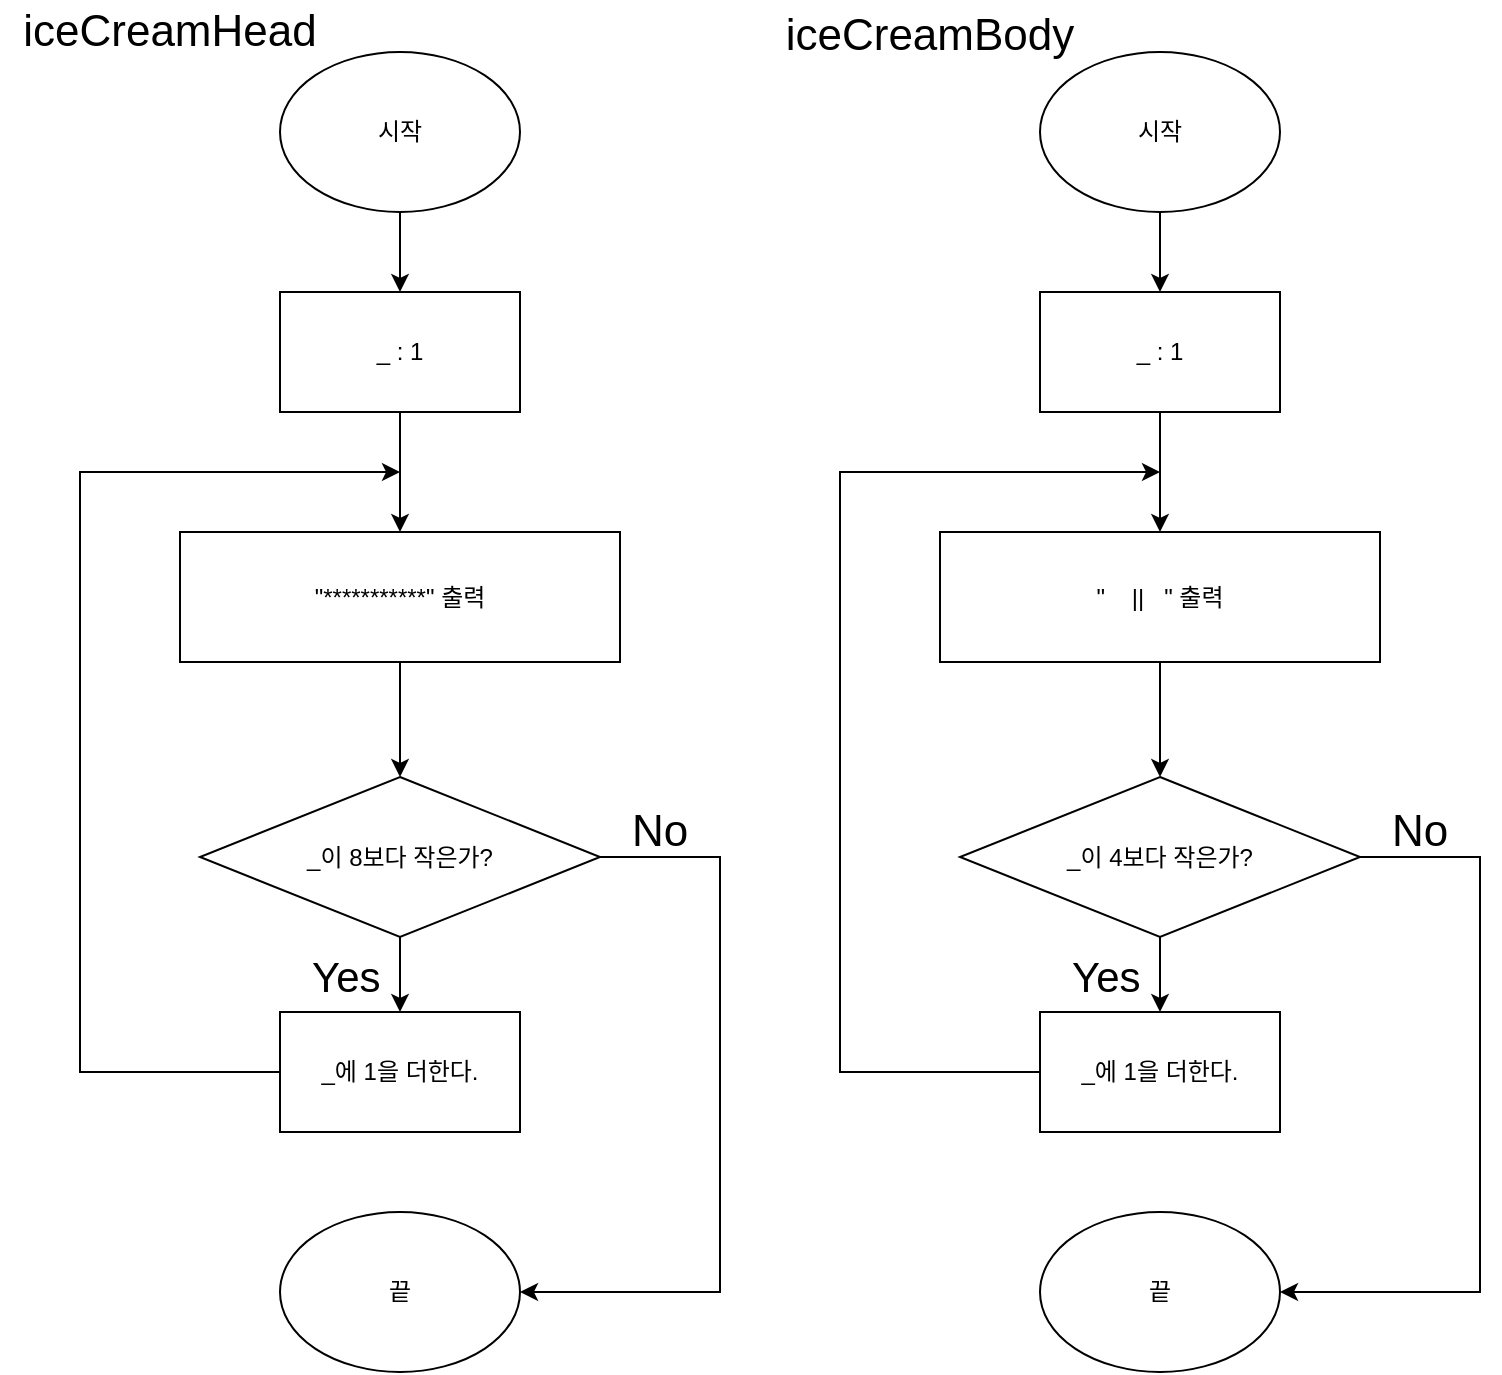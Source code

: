 <mxfile version="20.8.23" type="github">
  <diagram id="C5RBs43oDa-KdzZeNtuy" name="Page-1">
    <mxGraphModel dx="890" dy="741" grid="1" gridSize="10" guides="1" tooltips="1" connect="1" arrows="1" fold="1" page="1" pageScale="1" pageWidth="827" pageHeight="1169" math="0" shadow="0">
      <root>
        <mxCell id="WIyWlLk6GJQsqaUBKTNV-0" />
        <mxCell id="WIyWlLk6GJQsqaUBKTNV-1" parent="WIyWlLk6GJQsqaUBKTNV-0" />
        <mxCell id="4zAdFhKJZDpfCJAiGH-f-0" value="" style="edgeStyle=orthogonalEdgeStyle;rounded=0;orthogonalLoop=1;jettySize=auto;html=1;" edge="1" parent="WIyWlLk6GJQsqaUBKTNV-1" source="4zAdFhKJZDpfCJAiGH-f-1" target="4zAdFhKJZDpfCJAiGH-f-3">
          <mxGeometry relative="1" as="geometry" />
        </mxCell>
        <mxCell id="4zAdFhKJZDpfCJAiGH-f-1" value="시작" style="ellipse;whiteSpace=wrap;html=1;" vertex="1" parent="WIyWlLk6GJQsqaUBKTNV-1">
          <mxGeometry x="180" y="80" width="120" height="80" as="geometry" />
        </mxCell>
        <mxCell id="4zAdFhKJZDpfCJAiGH-f-2" value="" style="edgeStyle=orthogonalEdgeStyle;rounded=0;orthogonalLoop=1;jettySize=auto;html=1;" edge="1" parent="WIyWlLk6GJQsqaUBKTNV-1" source="4zAdFhKJZDpfCJAiGH-f-3" target="4zAdFhKJZDpfCJAiGH-f-5">
          <mxGeometry relative="1" as="geometry" />
        </mxCell>
        <mxCell id="4zAdFhKJZDpfCJAiGH-f-3" value="_ : 1" style="whiteSpace=wrap;html=1;" vertex="1" parent="WIyWlLk6GJQsqaUBKTNV-1">
          <mxGeometry x="180" y="200" width="120" height="60" as="geometry" />
        </mxCell>
        <mxCell id="4zAdFhKJZDpfCJAiGH-f-4" value="" style="edgeStyle=orthogonalEdgeStyle;rounded=0;orthogonalLoop=1;jettySize=auto;html=1;" edge="1" parent="WIyWlLk6GJQsqaUBKTNV-1" source="4zAdFhKJZDpfCJAiGH-f-5" target="4zAdFhKJZDpfCJAiGH-f-8">
          <mxGeometry relative="1" as="geometry" />
        </mxCell>
        <mxCell id="4zAdFhKJZDpfCJAiGH-f-5" value="&quot;***********&quot; 출력" style="whiteSpace=wrap;html=1;" vertex="1" parent="WIyWlLk6GJQsqaUBKTNV-1">
          <mxGeometry x="130" y="320" width="220" height="65" as="geometry" />
        </mxCell>
        <mxCell id="4zAdFhKJZDpfCJAiGH-f-6" value="" style="edgeStyle=orthogonalEdgeStyle;rounded=0;orthogonalLoop=1;jettySize=auto;html=1;" edge="1" parent="WIyWlLk6GJQsqaUBKTNV-1" source="4zAdFhKJZDpfCJAiGH-f-8" target="4zAdFhKJZDpfCJAiGH-f-10">
          <mxGeometry relative="1" as="geometry" />
        </mxCell>
        <mxCell id="4zAdFhKJZDpfCJAiGH-f-7" style="edgeStyle=orthogonalEdgeStyle;rounded=0;orthogonalLoop=1;jettySize=auto;html=1;exitX=1;exitY=0.5;exitDx=0;exitDy=0;entryX=1;entryY=0.5;entryDx=0;entryDy=0;" edge="1" parent="WIyWlLk6GJQsqaUBKTNV-1" source="4zAdFhKJZDpfCJAiGH-f-8" target="4zAdFhKJZDpfCJAiGH-f-11">
          <mxGeometry relative="1" as="geometry">
            <mxPoint x="390" y="847" as="targetPoint" />
            <Array as="points">
              <mxPoint x="400" y="483" />
              <mxPoint x="400" y="700" />
            </Array>
          </mxGeometry>
        </mxCell>
        <mxCell id="4zAdFhKJZDpfCJAiGH-f-8" value="_이 8보다 작은가?" style="rhombus;whiteSpace=wrap;html=1;" vertex="1" parent="WIyWlLk6GJQsqaUBKTNV-1">
          <mxGeometry x="140" y="442.5" width="200" height="80" as="geometry" />
        </mxCell>
        <mxCell id="4zAdFhKJZDpfCJAiGH-f-9" style="edgeStyle=orthogonalEdgeStyle;rounded=0;orthogonalLoop=1;jettySize=auto;html=1;exitX=0;exitY=0.5;exitDx=0;exitDy=0;" edge="1" parent="WIyWlLk6GJQsqaUBKTNV-1" source="4zAdFhKJZDpfCJAiGH-f-10">
          <mxGeometry relative="1" as="geometry">
            <mxPoint x="240" y="290" as="targetPoint" />
            <Array as="points">
              <mxPoint x="80" y="590" />
              <mxPoint x="80" y="290" />
            </Array>
          </mxGeometry>
        </mxCell>
        <mxCell id="4zAdFhKJZDpfCJAiGH-f-10" value="_에 1을 더한다." style="whiteSpace=wrap;html=1;" vertex="1" parent="WIyWlLk6GJQsqaUBKTNV-1">
          <mxGeometry x="180" y="560" width="120" height="60" as="geometry" />
        </mxCell>
        <mxCell id="4zAdFhKJZDpfCJAiGH-f-11" value="끝" style="ellipse;whiteSpace=wrap;html=1;" vertex="1" parent="WIyWlLk6GJQsqaUBKTNV-1">
          <mxGeometry x="180" y="660" width="120" height="80" as="geometry" />
        </mxCell>
        <mxCell id="4zAdFhKJZDpfCJAiGH-f-12" value="&lt;font style=&quot;font-size: 21px;&quot;&gt;Yes&lt;/font&gt;" style="text;strokeColor=none;fillColor=none;align=left;verticalAlign=top;spacingLeft=4;spacingRight=4;overflow=hidden;rotatable=0;points=[[0,0.5],[1,0.5]];portConstraint=eastwest;whiteSpace=wrap;html=1;" vertex="1" parent="WIyWlLk6GJQsqaUBKTNV-1">
          <mxGeometry x="190" y="522.5" width="60" height="26" as="geometry" />
        </mxCell>
        <mxCell id="4zAdFhKJZDpfCJAiGH-f-13" value="&lt;font style=&quot;font-size: 22px;&quot;&gt;No&lt;/font&gt;" style="text;strokeColor=none;fillColor=none;align=left;verticalAlign=top;spacingLeft=4;spacingRight=4;overflow=hidden;rotatable=0;points=[[0,0.5],[1,0.5]];portConstraint=eastwest;whiteSpace=wrap;html=1;" vertex="1" parent="WIyWlLk6GJQsqaUBKTNV-1">
          <mxGeometry x="350" y="450" width="60" height="26" as="geometry" />
        </mxCell>
        <mxCell id="4zAdFhKJZDpfCJAiGH-f-14" value="&lt;span style=&quot;font-size: 22px;&quot;&gt;iceCreamHead&lt;/span&gt;" style="text;strokeColor=none;fillColor=none;align=center;verticalAlign=middle;spacingLeft=4;spacingRight=4;overflow=hidden;rotatable=0;points=[[0,0.5],[1,0.5]];portConstraint=eastwest;whiteSpace=wrap;html=1;" vertex="1" parent="WIyWlLk6GJQsqaUBKTNV-1">
          <mxGeometry x="40" y="54" width="170" height="26" as="geometry" />
        </mxCell>
        <mxCell id="4zAdFhKJZDpfCJAiGH-f-15" value="" style="edgeStyle=orthogonalEdgeStyle;rounded=0;orthogonalLoop=1;jettySize=auto;html=1;" edge="1" parent="WIyWlLk6GJQsqaUBKTNV-1" source="4zAdFhKJZDpfCJAiGH-f-16" target="4zAdFhKJZDpfCJAiGH-f-18">
          <mxGeometry relative="1" as="geometry" />
        </mxCell>
        <mxCell id="4zAdFhKJZDpfCJAiGH-f-16" value="시작" style="ellipse;whiteSpace=wrap;html=1;" vertex="1" parent="WIyWlLk6GJQsqaUBKTNV-1">
          <mxGeometry x="560" y="80" width="120" height="80" as="geometry" />
        </mxCell>
        <mxCell id="4zAdFhKJZDpfCJAiGH-f-17" value="" style="edgeStyle=orthogonalEdgeStyle;rounded=0;orthogonalLoop=1;jettySize=auto;html=1;" edge="1" parent="WIyWlLk6GJQsqaUBKTNV-1" source="4zAdFhKJZDpfCJAiGH-f-18" target="4zAdFhKJZDpfCJAiGH-f-20">
          <mxGeometry relative="1" as="geometry" />
        </mxCell>
        <mxCell id="4zAdFhKJZDpfCJAiGH-f-18" value="_ : 1" style="whiteSpace=wrap;html=1;" vertex="1" parent="WIyWlLk6GJQsqaUBKTNV-1">
          <mxGeometry x="560" y="200" width="120" height="60" as="geometry" />
        </mxCell>
        <mxCell id="4zAdFhKJZDpfCJAiGH-f-19" value="" style="edgeStyle=orthogonalEdgeStyle;rounded=0;orthogonalLoop=1;jettySize=auto;html=1;" edge="1" parent="WIyWlLk6GJQsqaUBKTNV-1" source="4zAdFhKJZDpfCJAiGH-f-20" target="4zAdFhKJZDpfCJAiGH-f-23">
          <mxGeometry relative="1" as="geometry" />
        </mxCell>
        <mxCell id="4zAdFhKJZDpfCJAiGH-f-20" value="&quot;&amp;nbsp; &amp;nbsp; ||&amp;nbsp; &amp;nbsp;&quot; 출력" style="whiteSpace=wrap;html=1;" vertex="1" parent="WIyWlLk6GJQsqaUBKTNV-1">
          <mxGeometry x="510" y="320" width="220" height="65" as="geometry" />
        </mxCell>
        <mxCell id="4zAdFhKJZDpfCJAiGH-f-21" value="" style="edgeStyle=orthogonalEdgeStyle;rounded=0;orthogonalLoop=1;jettySize=auto;html=1;" edge="1" parent="WIyWlLk6GJQsqaUBKTNV-1" source="4zAdFhKJZDpfCJAiGH-f-23" target="4zAdFhKJZDpfCJAiGH-f-25">
          <mxGeometry relative="1" as="geometry" />
        </mxCell>
        <mxCell id="4zAdFhKJZDpfCJAiGH-f-22" style="edgeStyle=orthogonalEdgeStyle;rounded=0;orthogonalLoop=1;jettySize=auto;html=1;exitX=1;exitY=0.5;exitDx=0;exitDy=0;entryX=1;entryY=0.5;entryDx=0;entryDy=0;" edge="1" parent="WIyWlLk6GJQsqaUBKTNV-1" source="4zAdFhKJZDpfCJAiGH-f-23" target="4zAdFhKJZDpfCJAiGH-f-26">
          <mxGeometry relative="1" as="geometry">
            <mxPoint x="770" y="847" as="targetPoint" />
            <Array as="points">
              <mxPoint x="780" y="483" />
              <mxPoint x="780" y="700" />
            </Array>
          </mxGeometry>
        </mxCell>
        <mxCell id="4zAdFhKJZDpfCJAiGH-f-23" value="_이 4보다 작은가?" style="rhombus;whiteSpace=wrap;html=1;" vertex="1" parent="WIyWlLk6GJQsqaUBKTNV-1">
          <mxGeometry x="520" y="442.5" width="200" height="80" as="geometry" />
        </mxCell>
        <mxCell id="4zAdFhKJZDpfCJAiGH-f-24" style="edgeStyle=orthogonalEdgeStyle;rounded=0;orthogonalLoop=1;jettySize=auto;html=1;exitX=0;exitY=0.5;exitDx=0;exitDy=0;" edge="1" parent="WIyWlLk6GJQsqaUBKTNV-1" source="4zAdFhKJZDpfCJAiGH-f-25">
          <mxGeometry relative="1" as="geometry">
            <mxPoint x="620" y="290" as="targetPoint" />
            <Array as="points">
              <mxPoint x="460" y="590" />
              <mxPoint x="460" y="290" />
            </Array>
          </mxGeometry>
        </mxCell>
        <mxCell id="4zAdFhKJZDpfCJAiGH-f-25" value="_에 1을 더한다." style="whiteSpace=wrap;html=1;" vertex="1" parent="WIyWlLk6GJQsqaUBKTNV-1">
          <mxGeometry x="560" y="560" width="120" height="60" as="geometry" />
        </mxCell>
        <mxCell id="4zAdFhKJZDpfCJAiGH-f-26" value="끝" style="ellipse;whiteSpace=wrap;html=1;" vertex="1" parent="WIyWlLk6GJQsqaUBKTNV-1">
          <mxGeometry x="560" y="660" width="120" height="80" as="geometry" />
        </mxCell>
        <mxCell id="4zAdFhKJZDpfCJAiGH-f-27" value="&lt;font style=&quot;font-size: 21px;&quot;&gt;Yes&lt;/font&gt;" style="text;strokeColor=none;fillColor=none;align=left;verticalAlign=top;spacingLeft=4;spacingRight=4;overflow=hidden;rotatable=0;points=[[0,0.5],[1,0.5]];portConstraint=eastwest;whiteSpace=wrap;html=1;" vertex="1" parent="WIyWlLk6GJQsqaUBKTNV-1">
          <mxGeometry x="570" y="522.5" width="60" height="26" as="geometry" />
        </mxCell>
        <mxCell id="4zAdFhKJZDpfCJAiGH-f-28" value="&lt;font style=&quot;font-size: 22px;&quot;&gt;No&lt;/font&gt;" style="text;strokeColor=none;fillColor=none;align=left;verticalAlign=top;spacingLeft=4;spacingRight=4;overflow=hidden;rotatable=0;points=[[0,0.5],[1,0.5]];portConstraint=eastwest;whiteSpace=wrap;html=1;" vertex="1" parent="WIyWlLk6GJQsqaUBKTNV-1">
          <mxGeometry x="730" y="450" width="60" height="26" as="geometry" />
        </mxCell>
        <mxCell id="4zAdFhKJZDpfCJAiGH-f-29" value="&lt;span style=&quot;font-size: 22px;&quot;&gt;iceCreamBody&lt;/span&gt;" style="text;strokeColor=none;fillColor=none;align=center;verticalAlign=middle;spacingLeft=4;spacingRight=4;overflow=hidden;rotatable=0;points=[[0,0.5],[1,0.5]];portConstraint=eastwest;whiteSpace=wrap;html=1;" vertex="1" parent="WIyWlLk6GJQsqaUBKTNV-1">
          <mxGeometry x="420" y="54" width="170" height="36" as="geometry" />
        </mxCell>
      </root>
    </mxGraphModel>
  </diagram>
</mxfile>
